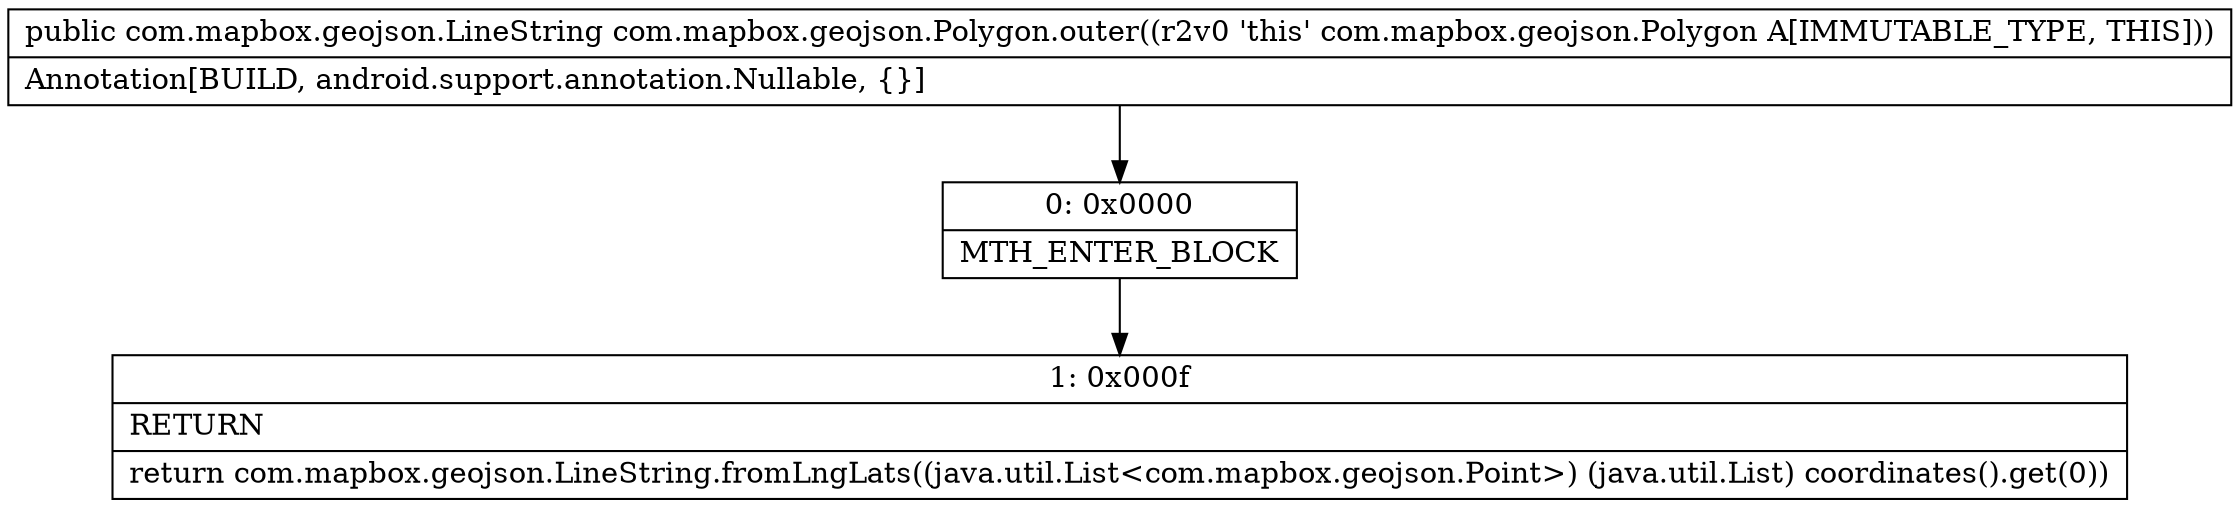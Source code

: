 digraph "CFG forcom.mapbox.geojson.Polygon.outer()Lcom\/mapbox\/geojson\/LineString;" {
Node_0 [shape=record,label="{0\:\ 0x0000|MTH_ENTER_BLOCK\l}"];
Node_1 [shape=record,label="{1\:\ 0x000f|RETURN\l|return com.mapbox.geojson.LineString.fromLngLats((java.util.List\<com.mapbox.geojson.Point\>) (java.util.List) coordinates().get(0))\l}"];
MethodNode[shape=record,label="{public com.mapbox.geojson.LineString com.mapbox.geojson.Polygon.outer((r2v0 'this' com.mapbox.geojson.Polygon A[IMMUTABLE_TYPE, THIS]))  | Annotation[BUILD, android.support.annotation.Nullable, \{\}]\l}"];
MethodNode -> Node_0;
Node_0 -> Node_1;
}


